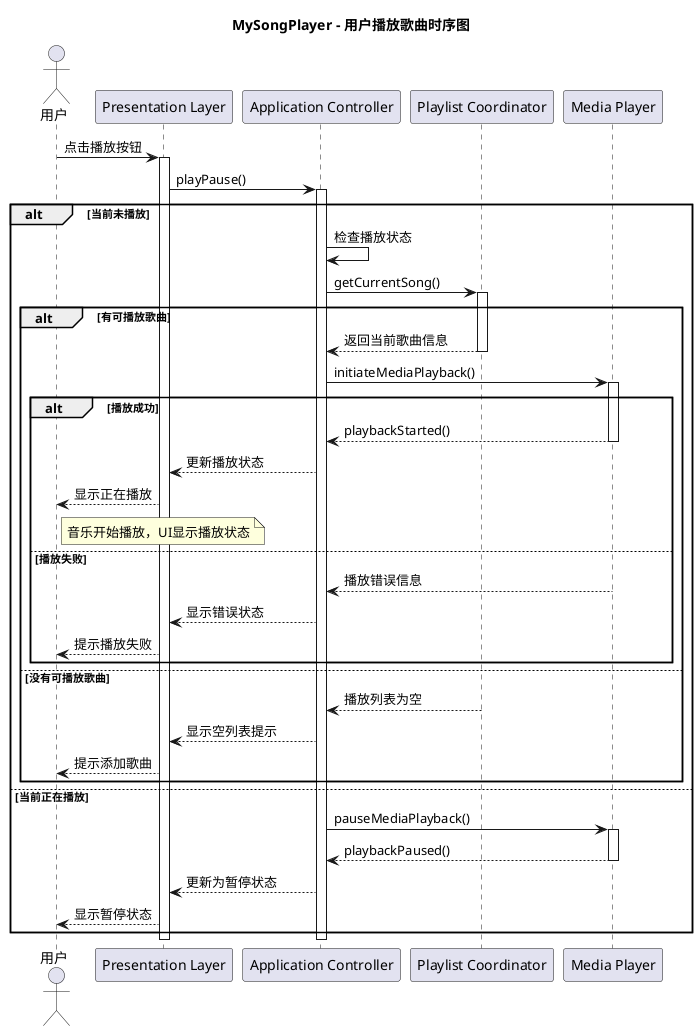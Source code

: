 @startuml
title MySongPlayer - 用户播放歌曲时序图 

actor User as "用户"
participant "Presentation Layer" as View
participant "Application Controller" as Controller
participant "Playlist Coordinator" as Coordinator
participant "Media Player" as Player

User -> View: 点击播放按钮
activate View

View -> Controller: playPause()
activate Controller

alt 当前未播放
    Controller -> Controller: 检查播放状态
    
    Controller -> Coordinator: getCurrentSong()
    activate Coordinator
    
    alt 有可播放歌曲
        Coordinator --> Controller: 返回当前歌曲信息
        deactivate Coordinator
        
        Controller -> Player: initiateMediaPlayback()
        activate Player
        
        alt 播放成功
            Player --> Controller: playbackStarted()
            deactivate Player
            
            Controller --> View: 更新播放状态
            View --> User: 显示正在播放
            
            note right of User: 音乐开始播放，UI显示播放状态
            
        else 播放失败
            Player --> Controller: 播放错误信息
            deactivate Player
            
            Controller --> View: 显示错误状态
            View --> User: 提示播放失败
        end
        
    else 没有可播放歌曲
        Coordinator --> Controller: 播放列表为空
        deactivate Coordinator
        
        Controller --> View: 显示空列表提示
        View --> User: 提示添加歌曲
    end
    
else 当前正在播放
    Controller -> Player: pauseMediaPlayback()
    activate Player
    Player --> Controller: playbackPaused()
    deactivate Player
    
    Controller --> View: 更新为暂停状态
    View --> User: 显示暂停状态
end

deactivate Controller
deactivate View

@enduml 